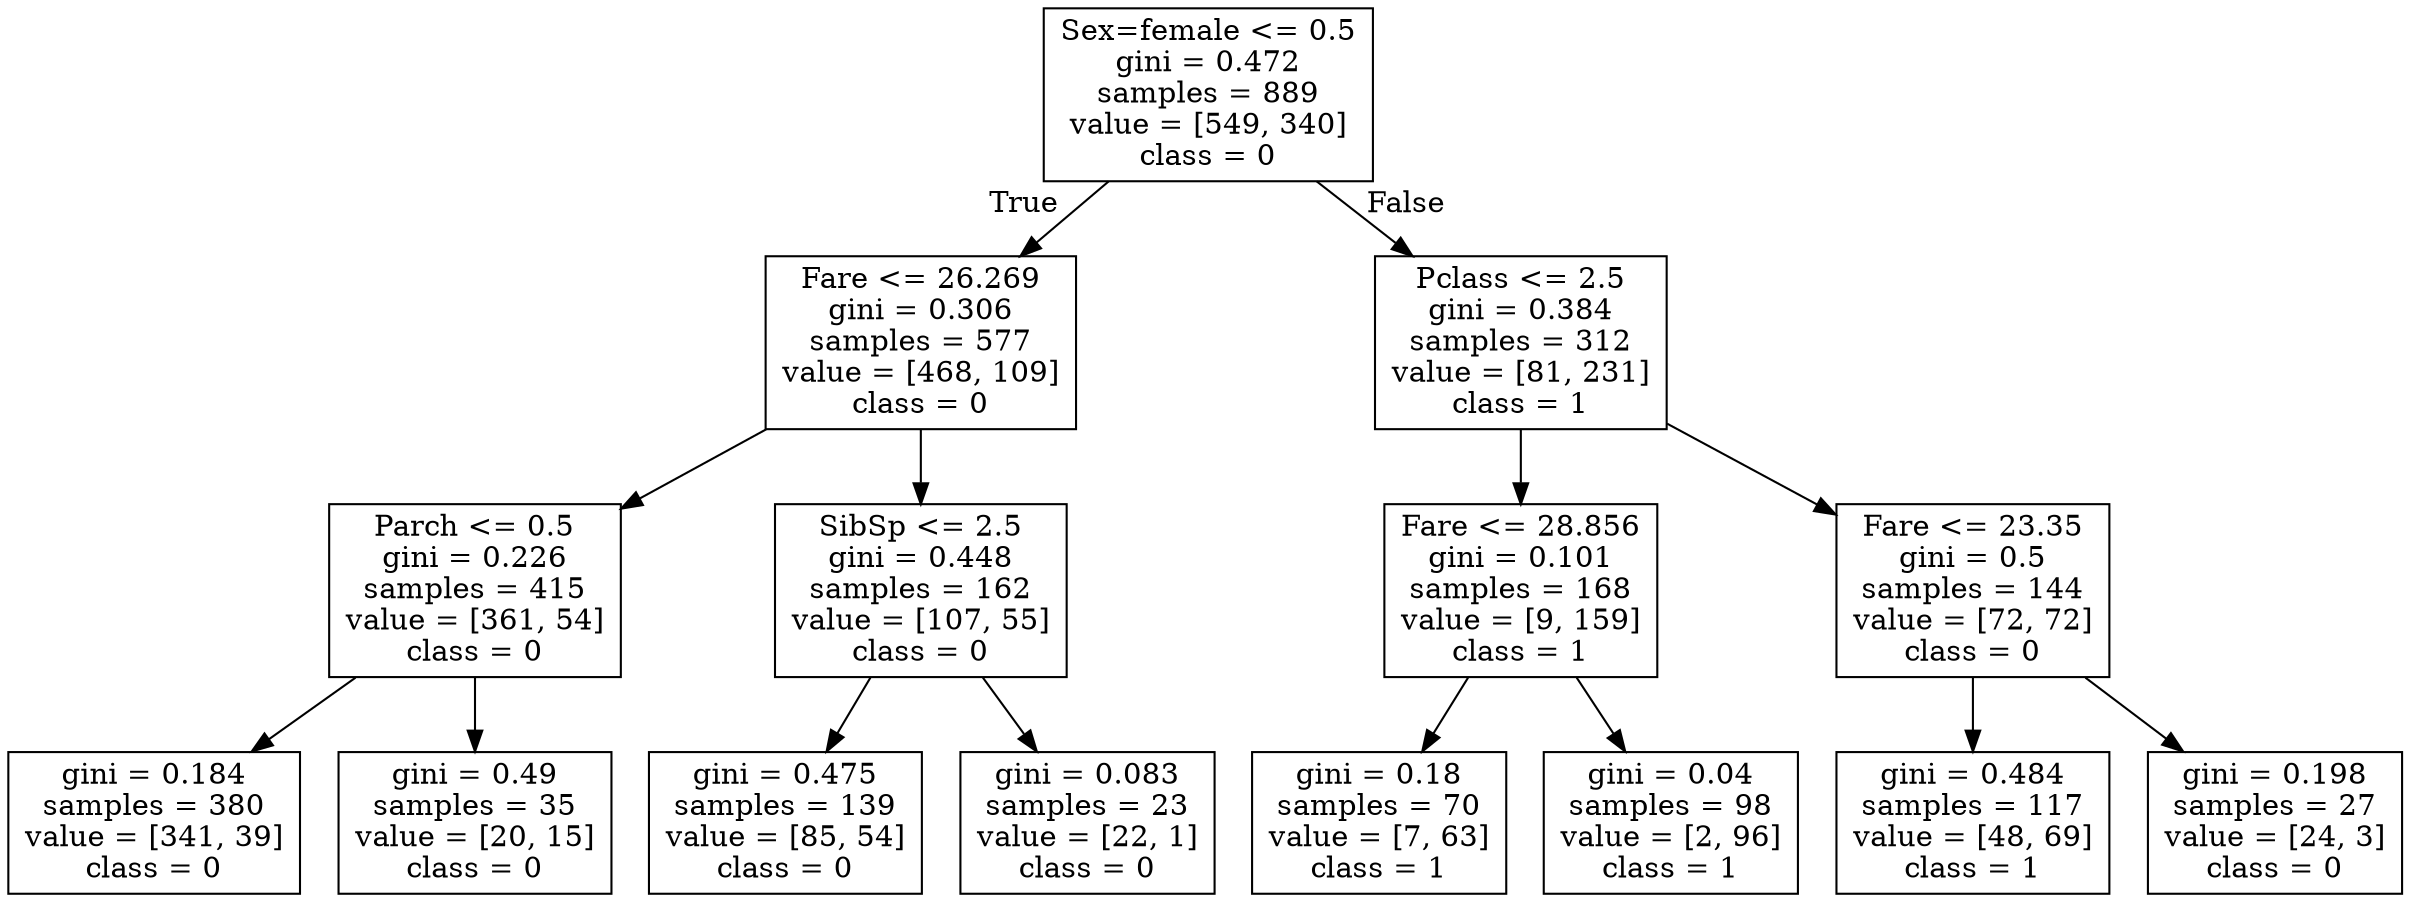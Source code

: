digraph Tree {
node [shape=box] ;
0 [label="Sex=female <= 0.5\ngini = 0.472\nsamples = 889\nvalue = [549, 340]\nclass = 0"] ;
1 [label="Fare <= 26.269\ngini = 0.306\nsamples = 577\nvalue = [468, 109]\nclass = 0"] ;
0 -> 1 [labeldistance=2.5, labelangle=45, headlabel="True"] ;
2 [label="Parch <= 0.5\ngini = 0.226\nsamples = 415\nvalue = [361, 54]\nclass = 0"] ;
1 -> 2 ;
3 [label="gini = 0.184\nsamples = 380\nvalue = [341, 39]\nclass = 0"] ;
2 -> 3 ;
4 [label="gini = 0.49\nsamples = 35\nvalue = [20, 15]\nclass = 0"] ;
2 -> 4 ;
5 [label="SibSp <= 2.5\ngini = 0.448\nsamples = 162\nvalue = [107, 55]\nclass = 0"] ;
1 -> 5 ;
6 [label="gini = 0.475\nsamples = 139\nvalue = [85, 54]\nclass = 0"] ;
5 -> 6 ;
7 [label="gini = 0.083\nsamples = 23\nvalue = [22, 1]\nclass = 0"] ;
5 -> 7 ;
8 [label="Pclass <= 2.5\ngini = 0.384\nsamples = 312\nvalue = [81, 231]\nclass = 1"] ;
0 -> 8 [labeldistance=2.5, labelangle=-45, headlabel="False"] ;
9 [label="Fare <= 28.856\ngini = 0.101\nsamples = 168\nvalue = [9, 159]\nclass = 1"] ;
8 -> 9 ;
10 [label="gini = 0.18\nsamples = 70\nvalue = [7, 63]\nclass = 1"] ;
9 -> 10 ;
11 [label="gini = 0.04\nsamples = 98\nvalue = [2, 96]\nclass = 1"] ;
9 -> 11 ;
12 [label="Fare <= 23.35\ngini = 0.5\nsamples = 144\nvalue = [72, 72]\nclass = 0"] ;
8 -> 12 ;
13 [label="gini = 0.484\nsamples = 117\nvalue = [48, 69]\nclass = 1"] ;
12 -> 13 ;
14 [label="gini = 0.198\nsamples = 27\nvalue = [24, 3]\nclass = 0"] ;
12 -> 14 ;
}